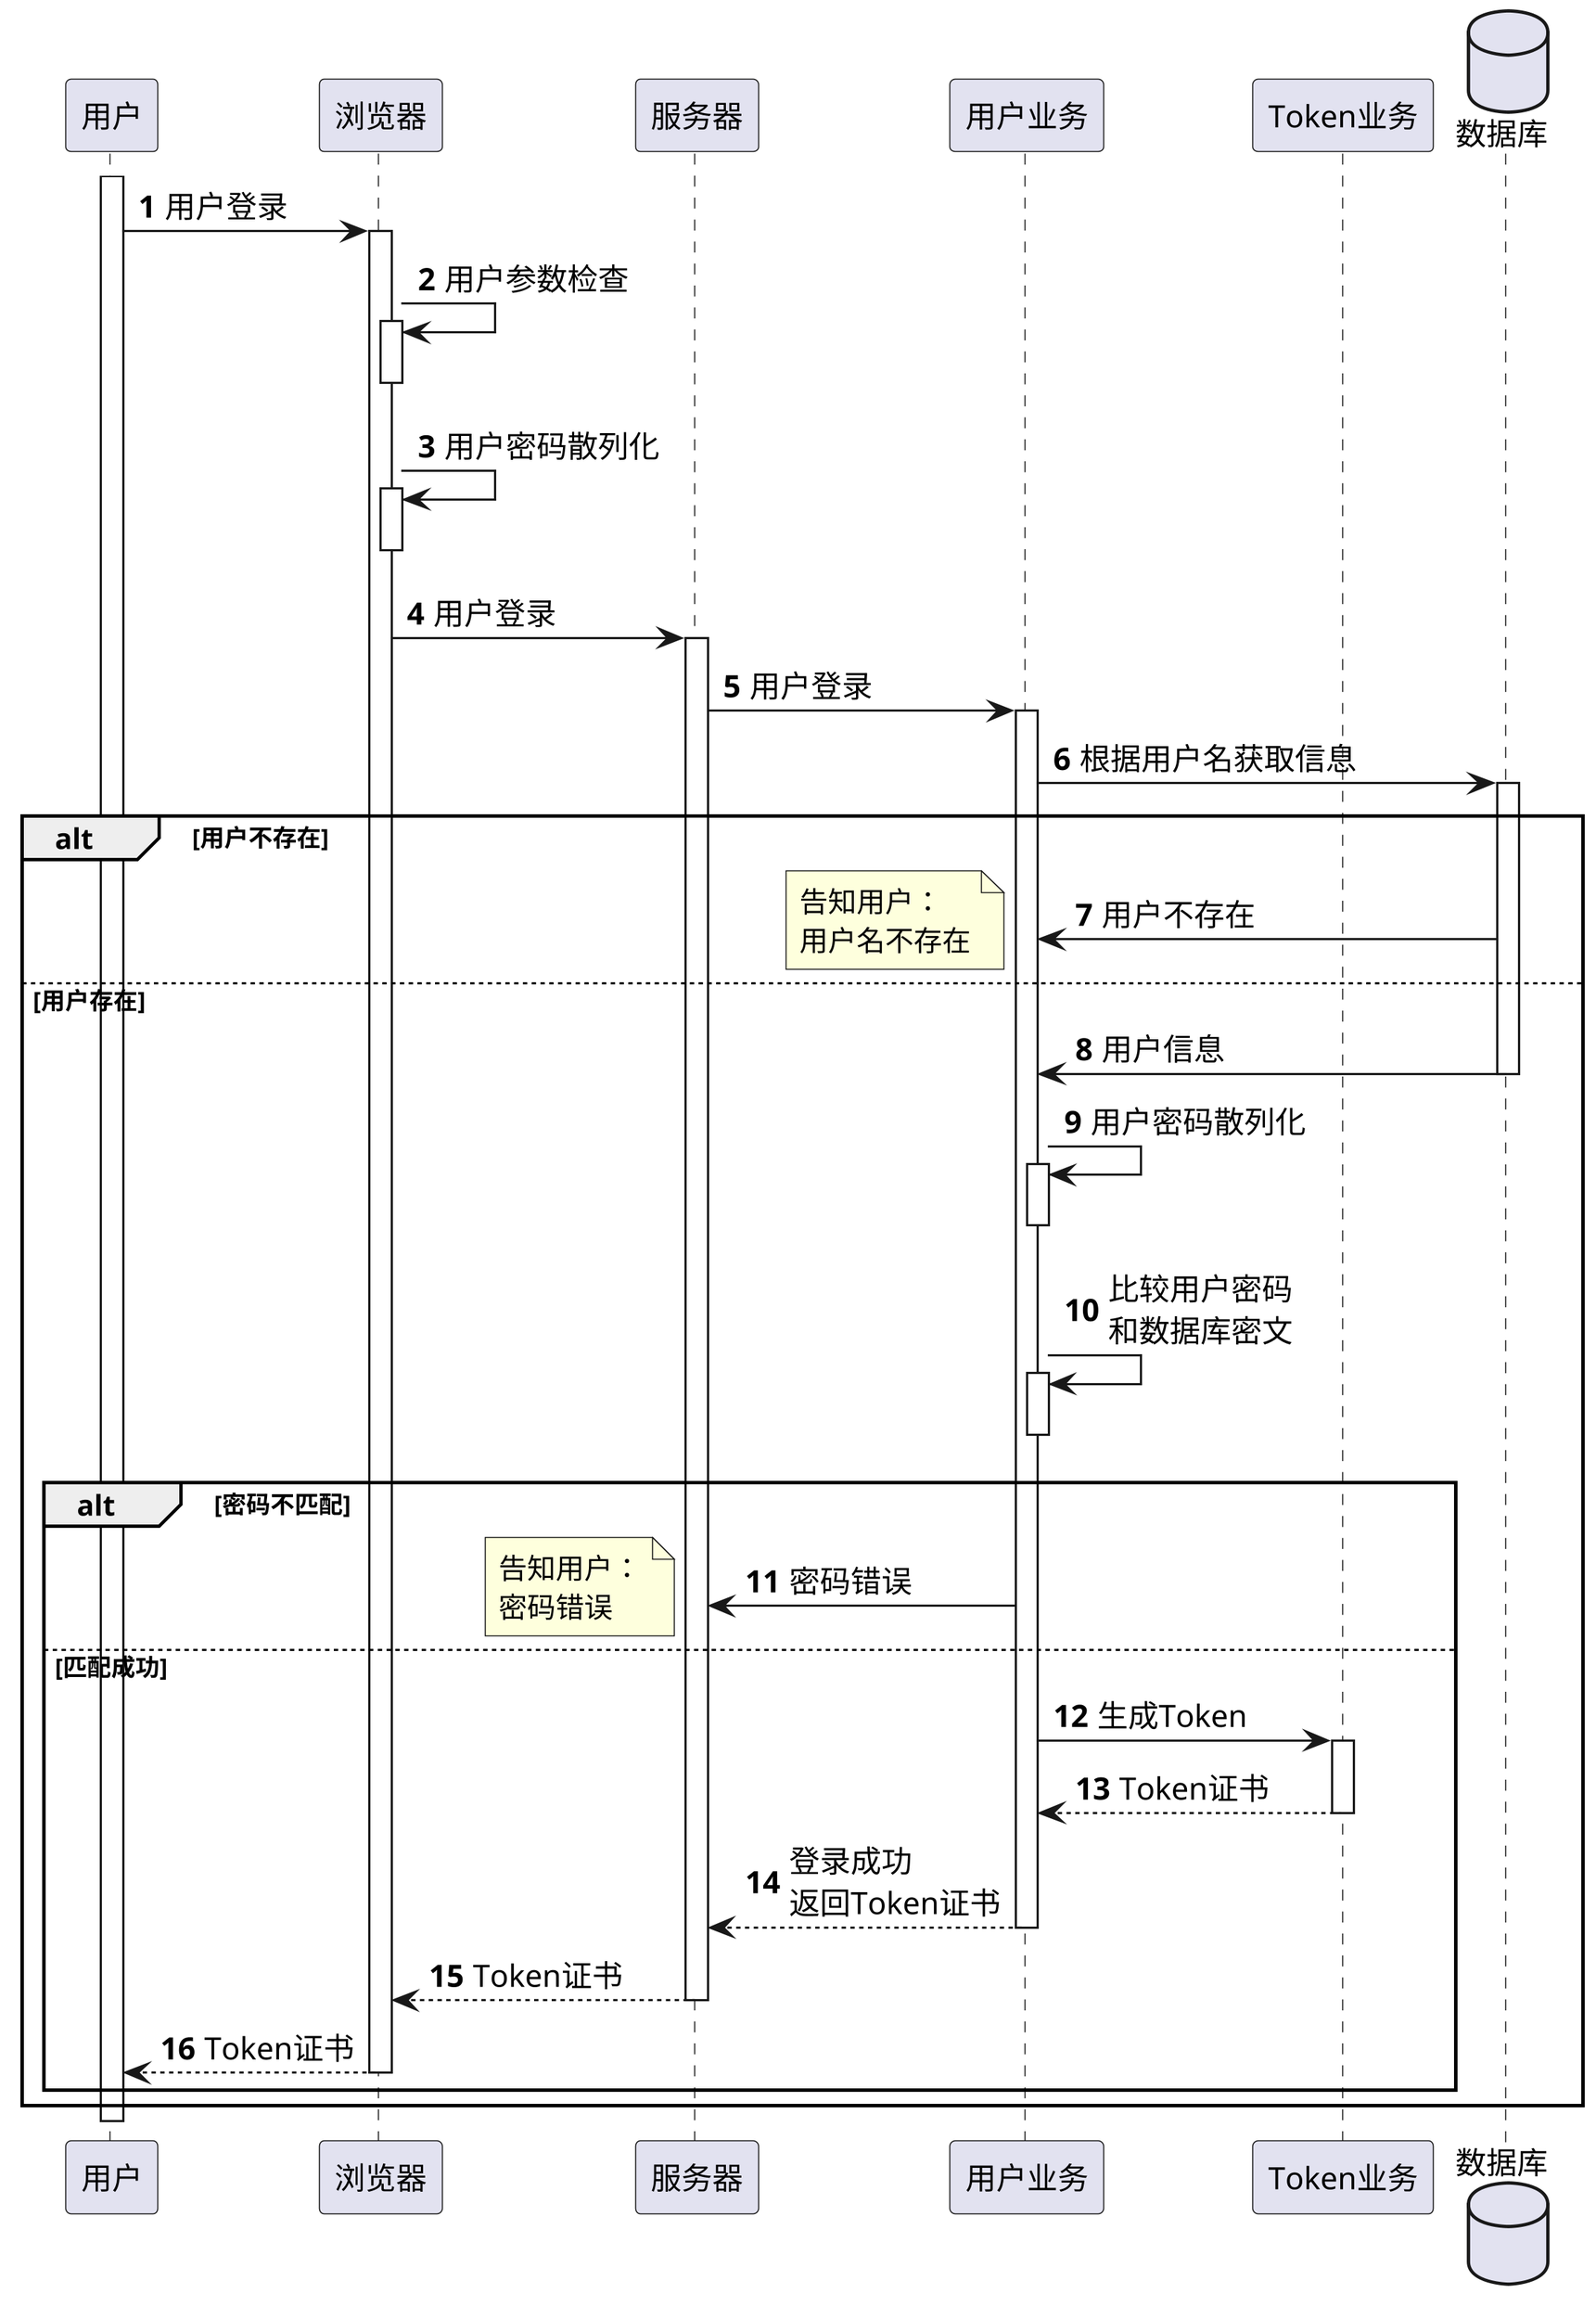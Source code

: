 @startuml
'https://plantuml.com/sequence-diagram
skinparam shadowing false
skinparam defaultFontName xfonts-wqy
skinparam defaultFontName times
skinparam dpi 300
skinparam activity  {
    DiamondFontSize 14
    ArrowFontSize 14
    FontSize 14
}
autonumber

participant 用户 as User
participant 浏览器 as Browser
participant 服务器 as Server
participant 用户业务 as UserService
participant Token业务 as TokenService
database 数据库 as DB

activate User
User -> Browser ++: 用户登录
Browser -> Browser ++--: 用户参数检查
Browser -> Browser ++--: 用户密码散列化
Browser -> Server ++ : 用户登录
Server -> UserService ++: 用户登录
UserService -> DB ++: 根据用户名获取信息
alt 用户不存在
    UserService <- DB: 用户不存在
note left: 告知用户：\n用户名不存在
else 用户存在
    UserService <- DB --: 用户信息
    UserService -> UserService++--: 用户密码散列化
    UserService -> UserService++--: 比较用户密码\n和数据库密文
    alt 密码不匹配
        Server <- UserService : 密码错误
        note left: 告知用户：\n密码错误
    else 匹配成功
        UserService -> TokenService ++: 生成Token
        return Token证书
        return 登录成功\n返回Token证书
        return Token证书
        return Token证书
    end
end
deactivate User

@enduml